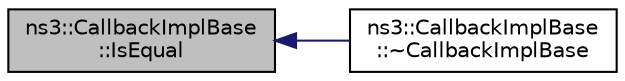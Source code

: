 digraph "ns3::CallbackImplBase::IsEqual"
{
  edge [fontname="Helvetica",fontsize="10",labelfontname="Helvetica",labelfontsize="10"];
  node [fontname="Helvetica",fontsize="10",shape=record];
  rankdir="LR";
  Node1 [label="ns3::CallbackImplBase\l::IsEqual",height=0.2,width=0.4,color="black", fillcolor="grey75", style="filled", fontcolor="black"];
  Node1 -> Node2 [dir="back",color="midnightblue",fontsize="10",style="solid"];
  Node2 [label="ns3::CallbackImplBase\l::~CallbackImplBase",height=0.2,width=0.4,color="black", fillcolor="white", style="filled",URL="$d3/dfa/classns3_1_1CallbackImplBase.html#a43148caf50219ca491bcaece2686dbf5"];
}
